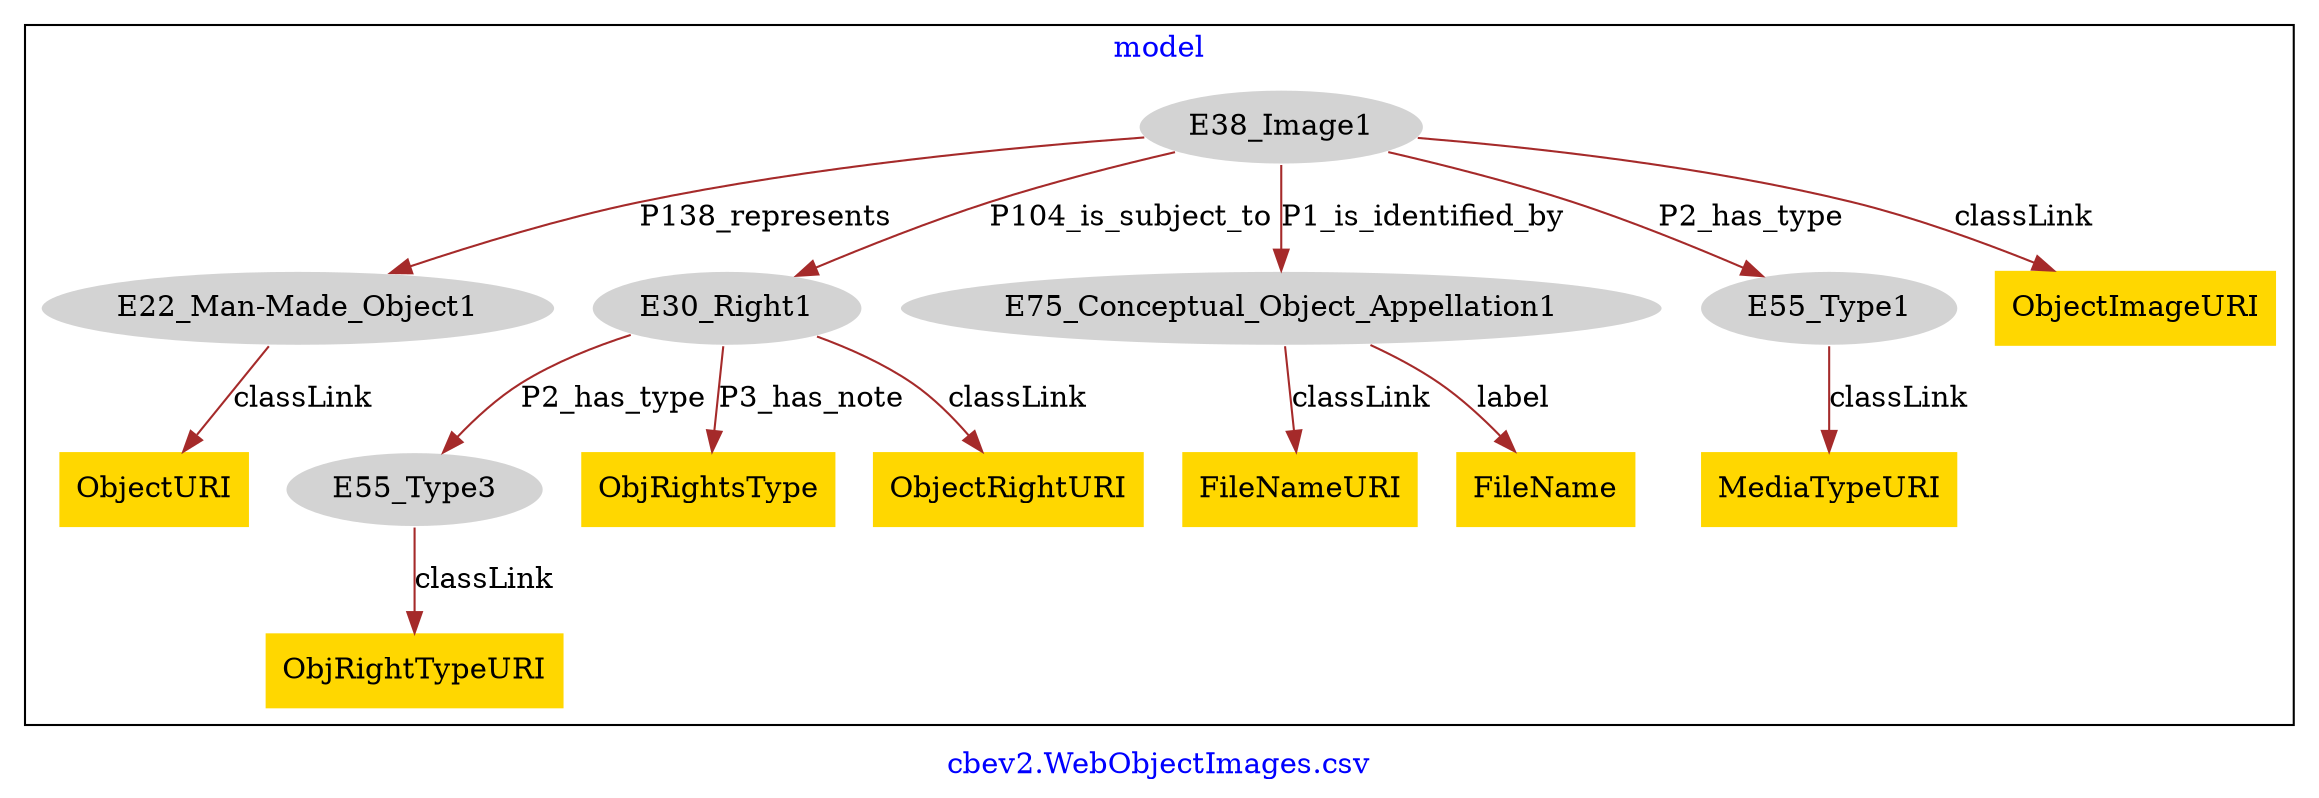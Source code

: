 digraph n0 {
fontcolor="blue"
remincross="true"
label="cbev2.WebObjectImages.csv"
subgraph cluster {
label="model"
n2[style="filled",color="white",fillcolor="lightgray",label="E22_Man-Made_Object1"];
n3[shape="plaintext",style="filled",fillcolor="gold",label="ObjectURI"];
n4[style="filled",color="white",fillcolor="lightgray",label="E30_Right1"];
n5[style="filled",color="white",fillcolor="lightgray",label="E55_Type3"];
n6[shape="plaintext",style="filled",fillcolor="gold",label="ObjRightsType"];
n7[shape="plaintext",style="filled",fillcolor="gold",label="ObjectRightURI"];
n8[style="filled",color="white",fillcolor="lightgray",label="E38_Image1"];
n9[style="filled",color="white",fillcolor="lightgray",label="E75_Conceptual_Object_Appellation1"];
n10[style="filled",color="white",fillcolor="lightgray",label="E55_Type1"];
n11[shape="plaintext",style="filled",fillcolor="gold",label="ObjectImageURI"];
n12[shape="plaintext",style="filled",fillcolor="gold",label="MediaTypeURI"];
n13[shape="plaintext",style="filled",fillcolor="gold",label="ObjRightTypeURI"];
n14[shape="plaintext",style="filled",fillcolor="gold",label="FileNameURI"];
n15[shape="plaintext",style="filled",fillcolor="gold",label="FileName"];
}
n2 -> n3[color="brown",fontcolor="black",label="classLink"]
n4 -> n5[color="brown",fontcolor="black",label="P2_has_type"]
n4 -> n6[color="brown",fontcolor="black",label="P3_has_note"]
n4 -> n7[color="brown",fontcolor="black",label="classLink"]
n8 -> n4[color="brown",fontcolor="black",label="P104_is_subject_to"]
n8 -> n2[color="brown",fontcolor="black",label="P138_represents"]
n8 -> n9[color="brown",fontcolor="black",label="P1_is_identified_by"]
n8 -> n10[color="brown",fontcolor="black",label="P2_has_type"]
n8 -> n11[color="brown",fontcolor="black",label="classLink"]
n10 -> n12[color="brown",fontcolor="black",label="classLink"]
n5 -> n13[color="brown",fontcolor="black",label="classLink"]
n9 -> n14[color="brown",fontcolor="black",label="classLink"]
n9 -> n15[color="brown",fontcolor="black",label="label"]
}
